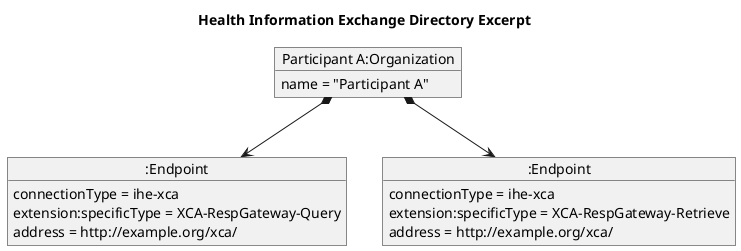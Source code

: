 @startuml
hide footbox

title Health Information Exchange Directory Excerpt

object "Participant A:Organization" as Organization
Organization : name = "Participant A"
object ":Endpoint" as Responder38
Responder38 : connectionType = ihe-xca
Responder38 : extension:specificType = XCA-RespGateway-Query
Responder38 : address = http://example.org/xca/
object ":Endpoint" as Responder39
Responder39 : connectionType = ihe-xca
Responder39 : extension:specificType = XCA-RespGateway-Retrieve
Responder39 : address = http://example.org/xca/

Organization *--> Responder38
Organization *--> Responder39

@enduml
